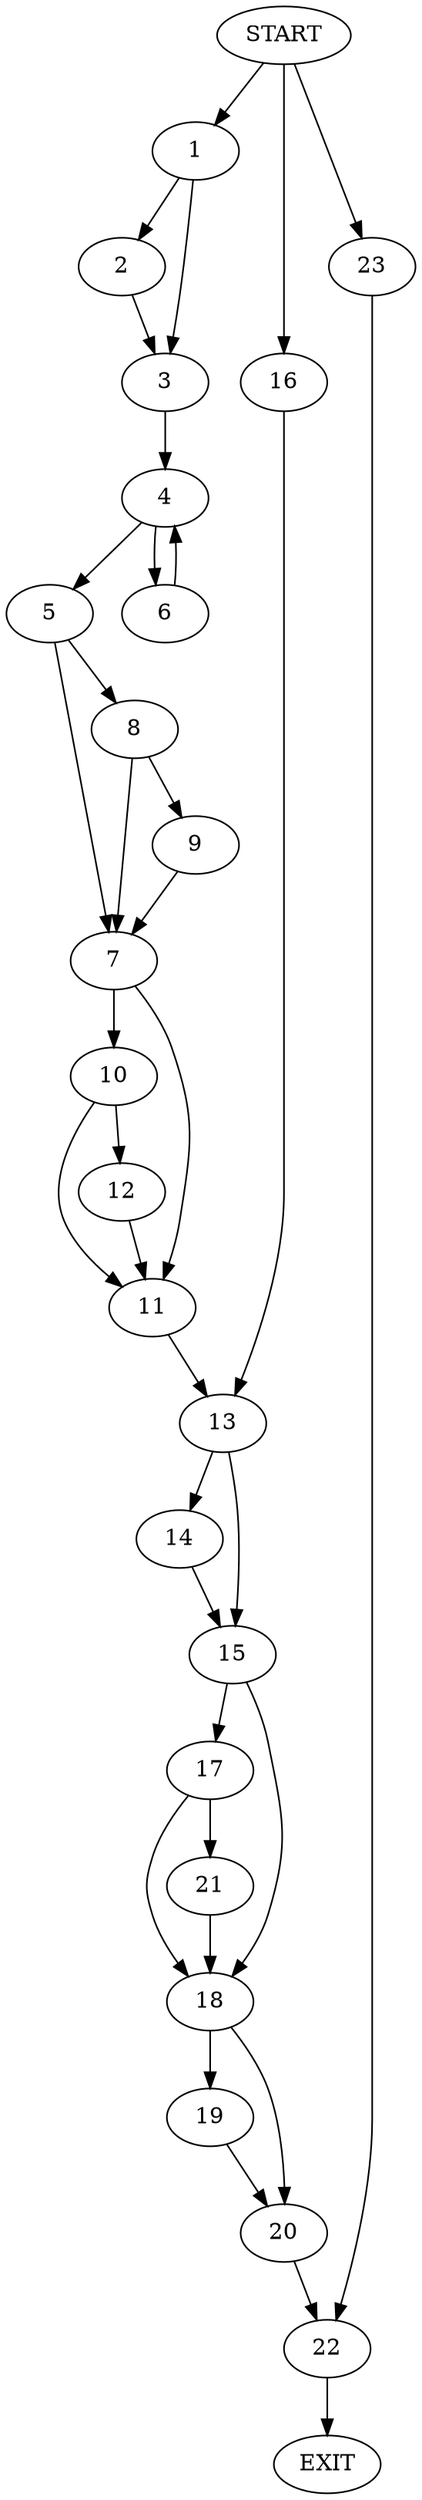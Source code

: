 digraph {
0 [label="START"]
24 [label="EXIT"]
0 -> 1
1 -> 2
1 -> 3
2 -> 3
3 -> 4
4 -> 5
4 -> 6
5 -> 7
5 -> 8
6 -> 4
8 -> 7
8 -> 9
7 -> 10
7 -> 11
9 -> 7
10 -> 11
10 -> 12
11 -> 13
12 -> 11
13 -> 14
13 -> 15
0 -> 16
16 -> 13
14 -> 15
15 -> 17
15 -> 18
18 -> 19
18 -> 20
17 -> 21
17 -> 18
21 -> 18
20 -> 22
19 -> 20
22 -> 24
0 -> 23
23 -> 22
}
